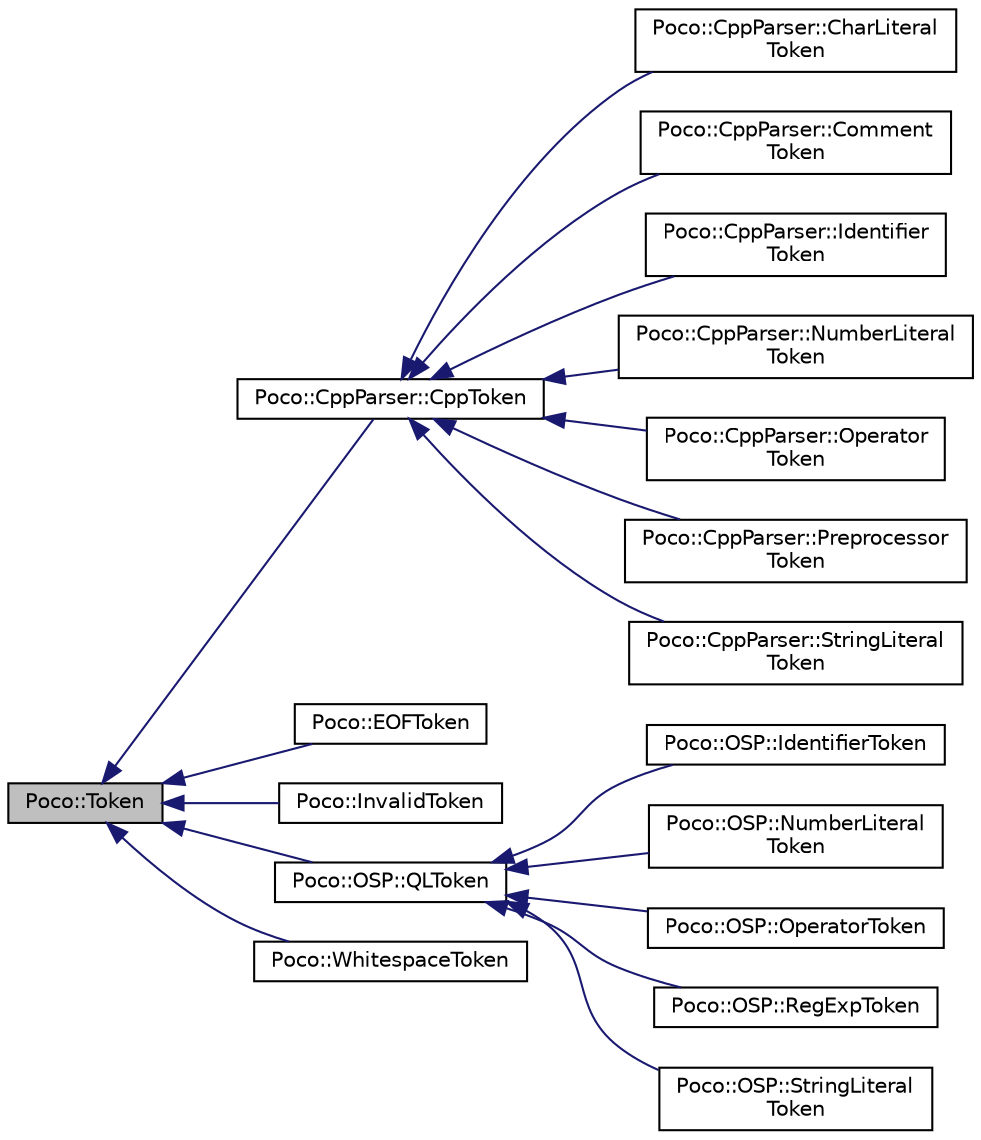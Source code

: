 digraph "Poco::Token"
{
 // LATEX_PDF_SIZE
  edge [fontname="Helvetica",fontsize="10",labelfontname="Helvetica",labelfontsize="10"];
  node [fontname="Helvetica",fontsize="10",shape=record];
  rankdir="LR";
  Node1 [label="Poco::Token",height=0.2,width=0.4,color="black", fillcolor="grey75", style="filled", fontcolor="black",tooltip=" "];
  Node1 -> Node2 [dir="back",color="midnightblue",fontsize="10",style="solid",fontname="Helvetica"];
  Node2 [label="Poco::CppParser::CppToken",height=0.2,width=0.4,color="black", fillcolor="white", style="filled",URL="$classPoco_1_1CppParser_1_1CppToken.html",tooltip="The base class for all C++ tokens."];
  Node2 -> Node3 [dir="back",color="midnightblue",fontsize="10",style="solid",fontname="Helvetica"];
  Node3 [label="Poco::CppParser::CharLiteral\lToken",height=0.2,width=0.4,color="black", fillcolor="white", style="filled",URL="$classPoco_1_1CppParser_1_1CharLiteralToken.html",tooltip=" "];
  Node2 -> Node4 [dir="back",color="midnightblue",fontsize="10",style="solid",fontname="Helvetica"];
  Node4 [label="Poco::CppParser::Comment\lToken",height=0.2,width=0.4,color="black", fillcolor="white", style="filled",URL="$classPoco_1_1CppParser_1_1CommentToken.html",tooltip=" "];
  Node2 -> Node5 [dir="back",color="midnightblue",fontsize="10",style="solid",fontname="Helvetica"];
  Node5 [label="Poco::CppParser::Identifier\lToken",height=0.2,width=0.4,color="black", fillcolor="white", style="filled",URL="$classPoco_1_1CppParser_1_1IdentifierToken.html",tooltip=" "];
  Node2 -> Node6 [dir="back",color="midnightblue",fontsize="10",style="solid",fontname="Helvetica"];
  Node6 [label="Poco::CppParser::NumberLiteral\lToken",height=0.2,width=0.4,color="black", fillcolor="white", style="filled",URL="$classPoco_1_1CppParser_1_1NumberLiteralToken.html",tooltip=" "];
  Node2 -> Node7 [dir="back",color="midnightblue",fontsize="10",style="solid",fontname="Helvetica"];
  Node7 [label="Poco::CppParser::Operator\lToken",height=0.2,width=0.4,color="black", fillcolor="white", style="filled",URL="$classPoco_1_1CppParser_1_1OperatorToken.html",tooltip=" "];
  Node2 -> Node8 [dir="back",color="midnightblue",fontsize="10",style="solid",fontname="Helvetica"];
  Node8 [label="Poco::CppParser::Preprocessor\lToken",height=0.2,width=0.4,color="black", fillcolor="white", style="filled",URL="$classPoco_1_1CppParser_1_1PreprocessorToken.html",tooltip=" "];
  Node2 -> Node9 [dir="back",color="midnightblue",fontsize="10",style="solid",fontname="Helvetica"];
  Node9 [label="Poco::CppParser::StringLiteral\lToken",height=0.2,width=0.4,color="black", fillcolor="white", style="filled",URL="$classPoco_1_1CppParser_1_1StringLiteralToken.html",tooltip=" "];
  Node1 -> Node10 [dir="back",color="midnightblue",fontsize="10",style="solid",fontname="Helvetica"];
  Node10 [label="Poco::EOFToken",height=0.2,width=0.4,color="black", fillcolor="white", style="filled",URL="$classPoco_1_1EOFToken.html",tooltip=" "];
  Node1 -> Node11 [dir="back",color="midnightblue",fontsize="10",style="solid",fontname="Helvetica"];
  Node11 [label="Poco::InvalidToken",height=0.2,width=0.4,color="black", fillcolor="white", style="filled",URL="$classPoco_1_1InvalidToken.html",tooltip=" "];
  Node1 -> Node12 [dir="back",color="midnightblue",fontsize="10",style="solid",fontname="Helvetica"];
  Node12 [label="Poco::OSP::QLToken",height=0.2,width=0.4,color="black", fillcolor="white", style="filled",URL="$classPoco_1_1OSP_1_1QLToken.html",tooltip="The base class for all query language tokens."];
  Node12 -> Node13 [dir="back",color="midnightblue",fontsize="10",style="solid",fontname="Helvetica"];
  Node13 [label="Poco::OSP::IdentifierToken",height=0.2,width=0.4,color="black", fillcolor="white", style="filled",URL="$classPoco_1_1OSP_1_1IdentifierToken.html",tooltip=" "];
  Node12 -> Node14 [dir="back",color="midnightblue",fontsize="10",style="solid",fontname="Helvetica"];
  Node14 [label="Poco::OSP::NumberLiteral\lToken",height=0.2,width=0.4,color="black", fillcolor="white", style="filled",URL="$classPoco_1_1OSP_1_1NumberLiteralToken.html",tooltip=" "];
  Node12 -> Node15 [dir="back",color="midnightblue",fontsize="10",style="solid",fontname="Helvetica"];
  Node15 [label="Poco::OSP::OperatorToken",height=0.2,width=0.4,color="black", fillcolor="white", style="filled",URL="$classPoco_1_1OSP_1_1OperatorToken.html",tooltip=" "];
  Node12 -> Node16 [dir="back",color="midnightblue",fontsize="10",style="solid",fontname="Helvetica"];
  Node16 [label="Poco::OSP::RegExpToken",height=0.2,width=0.4,color="black", fillcolor="white", style="filled",URL="$classPoco_1_1OSP_1_1RegExpToken.html",tooltip=" "];
  Node12 -> Node17 [dir="back",color="midnightblue",fontsize="10",style="solid",fontname="Helvetica"];
  Node17 [label="Poco::OSP::StringLiteral\lToken",height=0.2,width=0.4,color="black", fillcolor="white", style="filled",URL="$classPoco_1_1OSP_1_1StringLiteralToken.html",tooltip=" "];
  Node1 -> Node18 [dir="back",color="midnightblue",fontsize="10",style="solid",fontname="Helvetica"];
  Node18 [label="Poco::WhitespaceToken",height=0.2,width=0.4,color="black", fillcolor="white", style="filled",URL="$classPoco_1_1WhitespaceToken.html",tooltip=" "];
}
